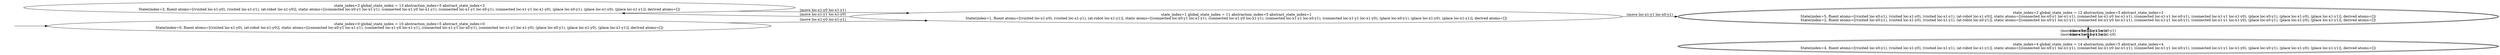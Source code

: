 digraph {
rankdir="LR"
s0[label="state_index=0 global_state_index = 10 abstraction_index=5 abstract_state_index=0
State(index=0, fluent atoms=[(visited loc-x1-y0), (at-robot loc-x1-y0)], static atoms=[(connected loc-x0-y1 loc-x1-y1), (connected loc-x1-y0 loc-x1-y1), (connected loc-x1-y1 loc-x0-y1), (connected loc-x1-y1 loc-x1-y0), (place loc-x0-y1), (place loc-x1-y0), (place loc-x1-y1)], derived atoms=[])
"]
s1[label="state_index=1 global_state_index = 11 abstraction_index=5 abstract_state_index=1
State(index=1, fluent atoms=[(visited loc-x1-y0), (visited loc-x1-y1), (at-robot loc-x1-y1)], static atoms=[(connected loc-x0-y1 loc-x1-y1), (connected loc-x1-y0 loc-x1-y1), (connected loc-x1-y1 loc-x0-y1), (connected loc-x1-y1 loc-x1-y0), (place loc-x0-y1), (place loc-x1-y0), (place loc-x1-y1)], derived atoms=[])
"]
s2[peripheries=2,label="state_index=2 global_state_index = 12 abstraction_index=5 abstract_state_index=2
State(index=5, fluent atoms=[(visited loc-x0-y1), (visited loc-x1-y0), (visited loc-x1-y1), (at-robot loc-x1-y0)], static atoms=[(connected loc-x0-y1 loc-x1-y1), (connected loc-x1-y0 loc-x1-y1), (connected loc-x1-y1 loc-x0-y1), (connected loc-x1-y1 loc-x1-y0), (place loc-x0-y1), (place loc-x1-y0), (place loc-x1-y1)], derived atoms=[])
State(index=2, fluent atoms=[(visited loc-x0-y1), (visited loc-x1-y0), (visited loc-x1-y1), (at-robot loc-x0-y1)], static atoms=[(connected loc-x0-y1 loc-x1-y1), (connected loc-x1-y0 loc-x1-y1), (connected loc-x1-y1 loc-x0-y1), (connected loc-x1-y1 loc-x1-y0), (place loc-x0-y1), (place loc-x1-y0), (place loc-x1-y1)], derived atoms=[])
"]
s3[label="state_index=3 global_state_index = 13 abstraction_index=5 abstract_state_index=3
State(index=3, fluent atoms=[(visited loc-x1-y0), (visited loc-x1-y1), (at-robot loc-x1-y0)], static atoms=[(connected loc-x0-y1 loc-x1-y1), (connected loc-x1-y0 loc-x1-y1), (connected loc-x1-y1 loc-x0-y1), (connected loc-x1-y1 loc-x1-y0), (place loc-x0-y1), (place loc-x1-y0), (place loc-x1-y1)], derived atoms=[])
"]
s4[peripheries=2,label="state_index=4 global_state_index = 14 abstraction_index=5 abstract_state_index=4
State(index=4, fluent atoms=[(visited loc-x0-y1), (visited loc-x1-y0), (visited loc-x1-y1), (at-robot loc-x1-y1)], static atoms=[(connected loc-x0-y1 loc-x1-y1), (connected loc-x1-y0 loc-x1-y1), (connected loc-x1-y1 loc-x0-y1), (connected loc-x1-y1 loc-x1-y0), (place loc-x0-y1), (place loc-x1-y0), (place loc-x1-y1)], derived atoms=[])
"]
Dangling [ label = "", style = invis ]
{ rank = same; Dangling }
Dangling -> s0
{ rank = same; s0,s3}
{ rank = same; s1}
{ rank = same; s2,s4}
s0->s1 [label="(move loc-x1-y0 loc-x1-y1)
"]
s1->s2 [label="(move loc-x1-y1 loc-x0-y1)
"]
s1->s3 [label="(move loc-x1-y1 loc-x1-y0)
"]
s2->s4 [label="(move loc-x0-y1 loc-x1-y1)
(move loc-x1-y0 loc-x1-y1)
"]
s3->s1 [label="(move loc-x1-y0 loc-x1-y1)
"]
s4->s2 [label="(move loc-x1-y1 loc-x0-y1)
(move loc-x1-y1 loc-x1-y0)
"]
}
